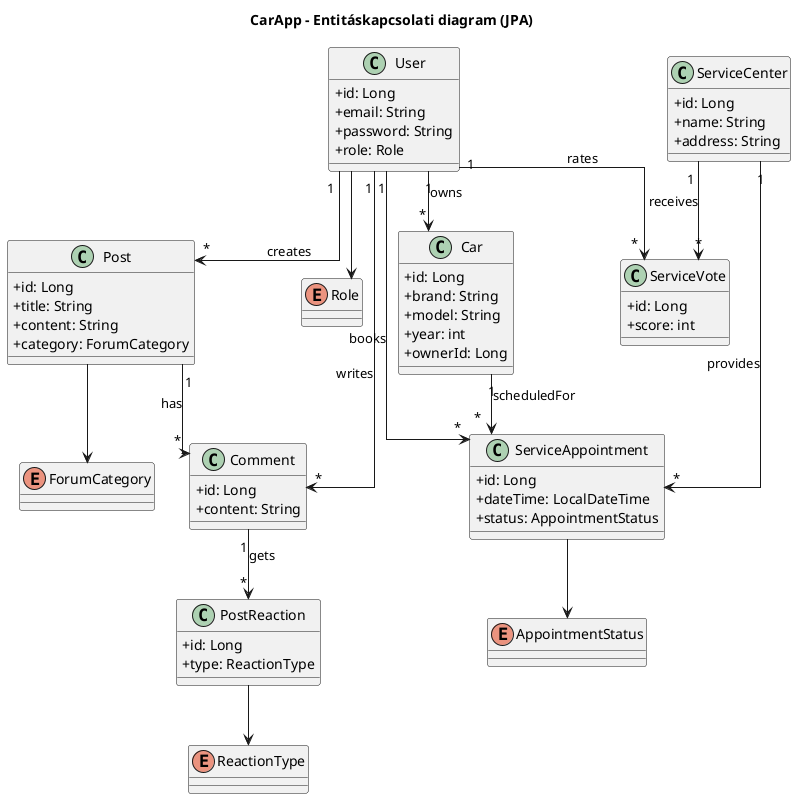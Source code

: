 @startuml
title CarApp – Entitáskapcsolati diagram (JPA)

skinparam classAttributeIconSize 0
skinparam linetype ortho

' ===== ENTITÁSOK =====
class User {
  +id: Long
  +email: String
  +password: String
  +role: Role
}

class Car {
  +id: Long
  +brand: String
  +model: String
  +year: int
  +ownerId: Long
}

class ServiceCenter {
  +id: Long
  +name: String
  +address: String
}

class ServiceAppointment {
  +id: Long
  +dateTime: LocalDateTime
  +status: AppointmentStatus
}

class ServiceVote {
  +id: Long
  +score: int
}

class Post {
  +id: Long
  +title: String
  +content: String
  +category: ForumCategory
}

class Comment {
  +id: Long
  +content: String
}

class PostReaction {
  +id: Long
  +type: ReactionType
}

' ===== ENUMOK =====
enum Role
enum ForumCategory
enum ReactionType
enum AppointmentStatus

' ===== KAPCSOLATOK =====
User "1" --> "*" Car : owns
User "1" --> "*" Post : creates
User "1" --> "*" Comment : writes
User "1" --> "*" ServiceAppointment : books
User "1" --> "*" ServiceVote : rates

Car "1" --> "*" ServiceAppointment : scheduledFor

ServiceCenter "1" --> "*" ServiceAppointment : provides
ServiceCenter "1" --> "*" ServiceVote : receives

Post "1" --> "*" Comment : has
Comment "1" --> "*" PostReaction : gets

' enum kapcsolatok
User --> Role
Post --> ForumCategory
PostReaction --> ReactionType
ServiceAppointment --> AppointmentStatus

@enduml
